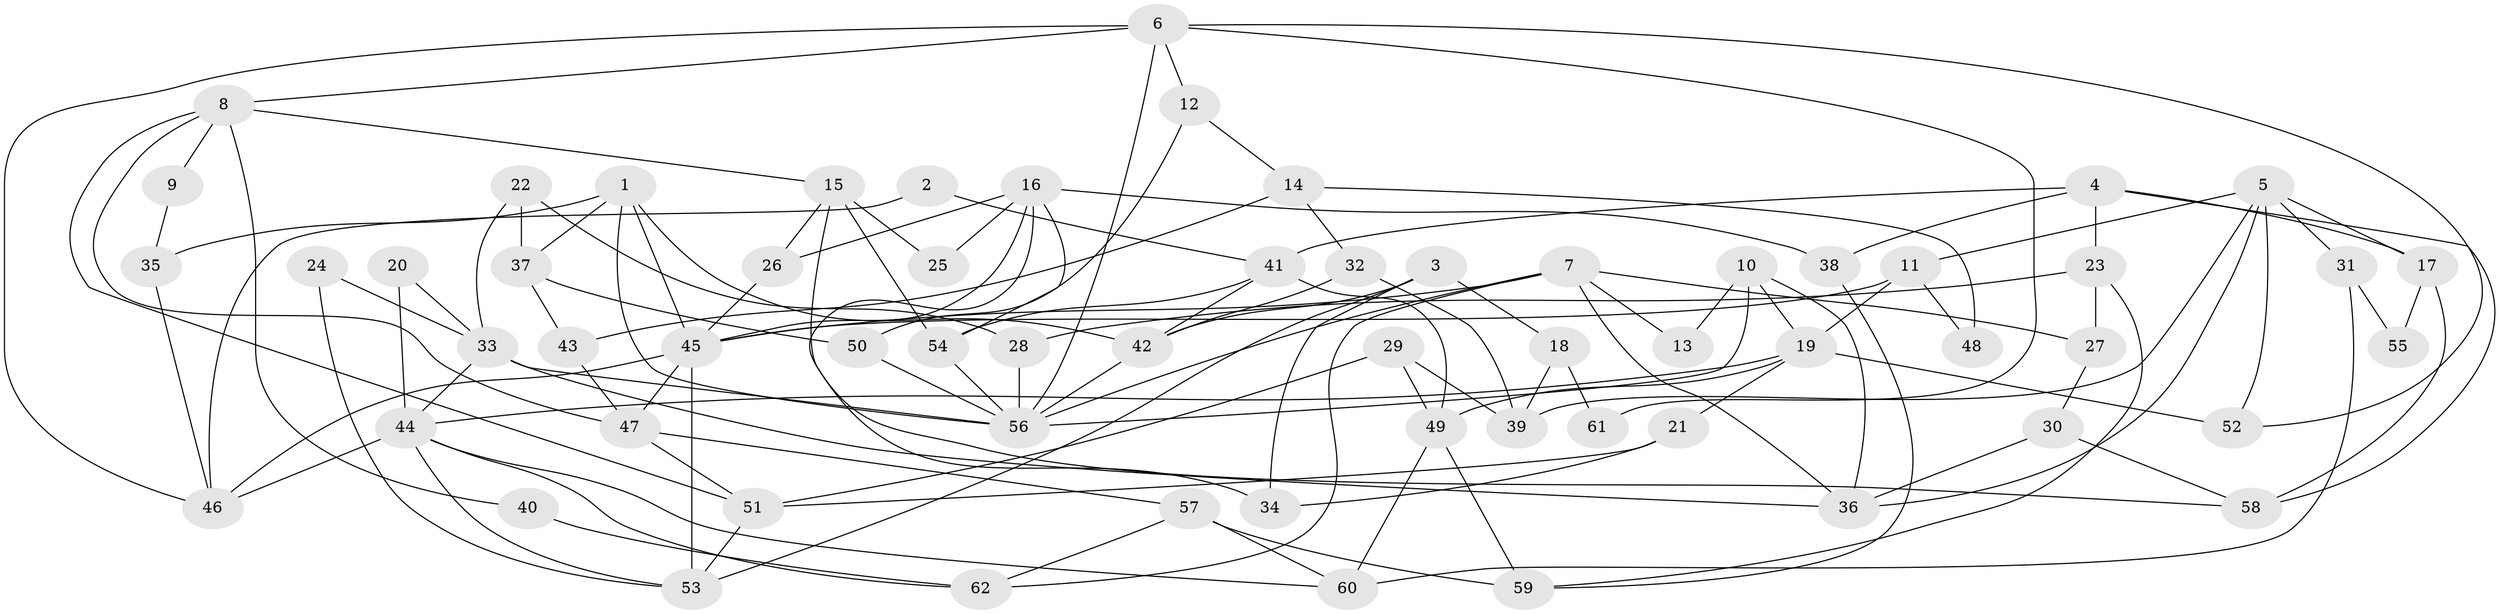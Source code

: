 // Generated by graph-tools (version 1.1) at 2025/52/03/09/25 04:52:02]
// undirected, 62 vertices, 124 edges
graph export_dot {
graph [start="1"]
  node [color=gray90,style=filled];
  1;
  2;
  3;
  4;
  5;
  6;
  7;
  8;
  9;
  10;
  11;
  12;
  13;
  14;
  15;
  16;
  17;
  18;
  19;
  20;
  21;
  22;
  23;
  24;
  25;
  26;
  27;
  28;
  29;
  30;
  31;
  32;
  33;
  34;
  35;
  36;
  37;
  38;
  39;
  40;
  41;
  42;
  43;
  44;
  45;
  46;
  47;
  48;
  49;
  50;
  51;
  52;
  53;
  54;
  55;
  56;
  57;
  58;
  59;
  60;
  61;
  62;
  1 -- 37;
  1 -- 56;
  1 -- 35;
  1 -- 42;
  1 -- 45;
  2 -- 41;
  2 -- 46;
  3 -- 53;
  3 -- 42;
  3 -- 18;
  3 -- 34;
  4 -- 17;
  4 -- 41;
  4 -- 23;
  4 -- 38;
  4 -- 58;
  5 -- 52;
  5 -- 36;
  5 -- 11;
  5 -- 17;
  5 -- 31;
  5 -- 39;
  6 -- 8;
  6 -- 56;
  6 -- 12;
  6 -- 46;
  6 -- 52;
  6 -- 61;
  7 -- 27;
  7 -- 62;
  7 -- 13;
  7 -- 36;
  7 -- 45;
  7 -- 56;
  8 -- 51;
  8 -- 47;
  8 -- 9;
  8 -- 15;
  8 -- 40;
  9 -- 35;
  10 -- 19;
  10 -- 36;
  10 -- 13;
  10 -- 56;
  11 -- 45;
  11 -- 19;
  11 -- 48;
  12 -- 14;
  12 -- 50;
  14 -- 43;
  14 -- 32;
  14 -- 48;
  15 -- 54;
  15 -- 25;
  15 -- 26;
  15 -- 58;
  16 -- 45;
  16 -- 26;
  16 -- 25;
  16 -- 34;
  16 -- 38;
  16 -- 54;
  17 -- 58;
  17 -- 55;
  18 -- 39;
  18 -- 61;
  19 -- 44;
  19 -- 21;
  19 -- 49;
  19 -- 52;
  20 -- 33;
  20 -- 44;
  21 -- 34;
  21 -- 51;
  22 -- 33;
  22 -- 28;
  22 -- 37;
  23 -- 59;
  23 -- 27;
  23 -- 28;
  24 -- 53;
  24 -- 33;
  26 -- 45;
  27 -- 30;
  28 -- 56;
  29 -- 49;
  29 -- 51;
  29 -- 39;
  30 -- 36;
  30 -- 58;
  31 -- 60;
  31 -- 55;
  32 -- 42;
  32 -- 39;
  33 -- 44;
  33 -- 56;
  33 -- 36;
  35 -- 46;
  37 -- 50;
  37 -- 43;
  38 -- 59;
  40 -- 62;
  41 -- 42;
  41 -- 54;
  41 -- 49;
  42 -- 56;
  43 -- 47;
  44 -- 46;
  44 -- 60;
  44 -- 53;
  44 -- 62;
  45 -- 46;
  45 -- 47;
  45 -- 53;
  47 -- 51;
  47 -- 57;
  49 -- 59;
  49 -- 60;
  50 -- 56;
  51 -- 53;
  54 -- 56;
  57 -- 59;
  57 -- 60;
  57 -- 62;
}
